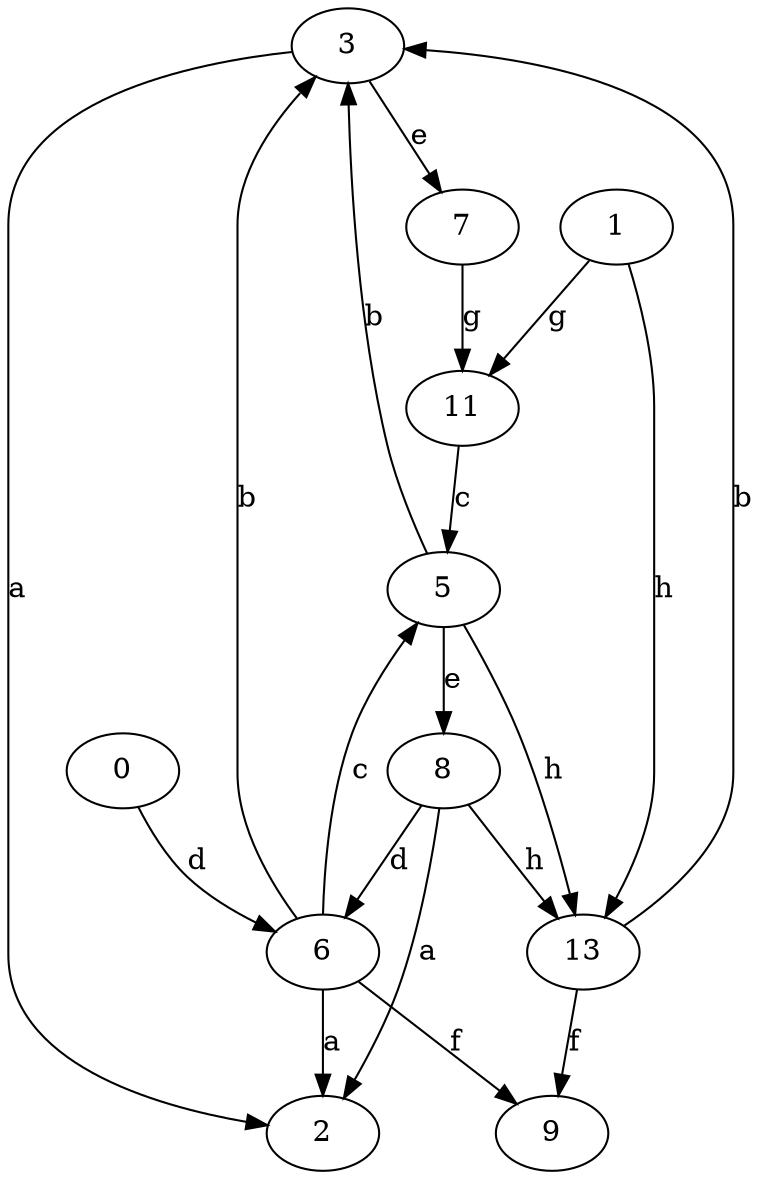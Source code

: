 strict digraph  {
2;
3;
0;
5;
1;
6;
7;
8;
9;
11;
13;
3 -> 2  [label=a];
3 -> 7  [label=e];
0 -> 6  [label=d];
5 -> 3  [label=b];
5 -> 8  [label=e];
5 -> 13  [label=h];
1 -> 11  [label=g];
1 -> 13  [label=h];
6 -> 2  [label=a];
6 -> 3  [label=b];
6 -> 5  [label=c];
6 -> 9  [label=f];
7 -> 11  [label=g];
8 -> 2  [label=a];
8 -> 6  [label=d];
8 -> 13  [label=h];
11 -> 5  [label=c];
13 -> 3  [label=b];
13 -> 9  [label=f];
}

